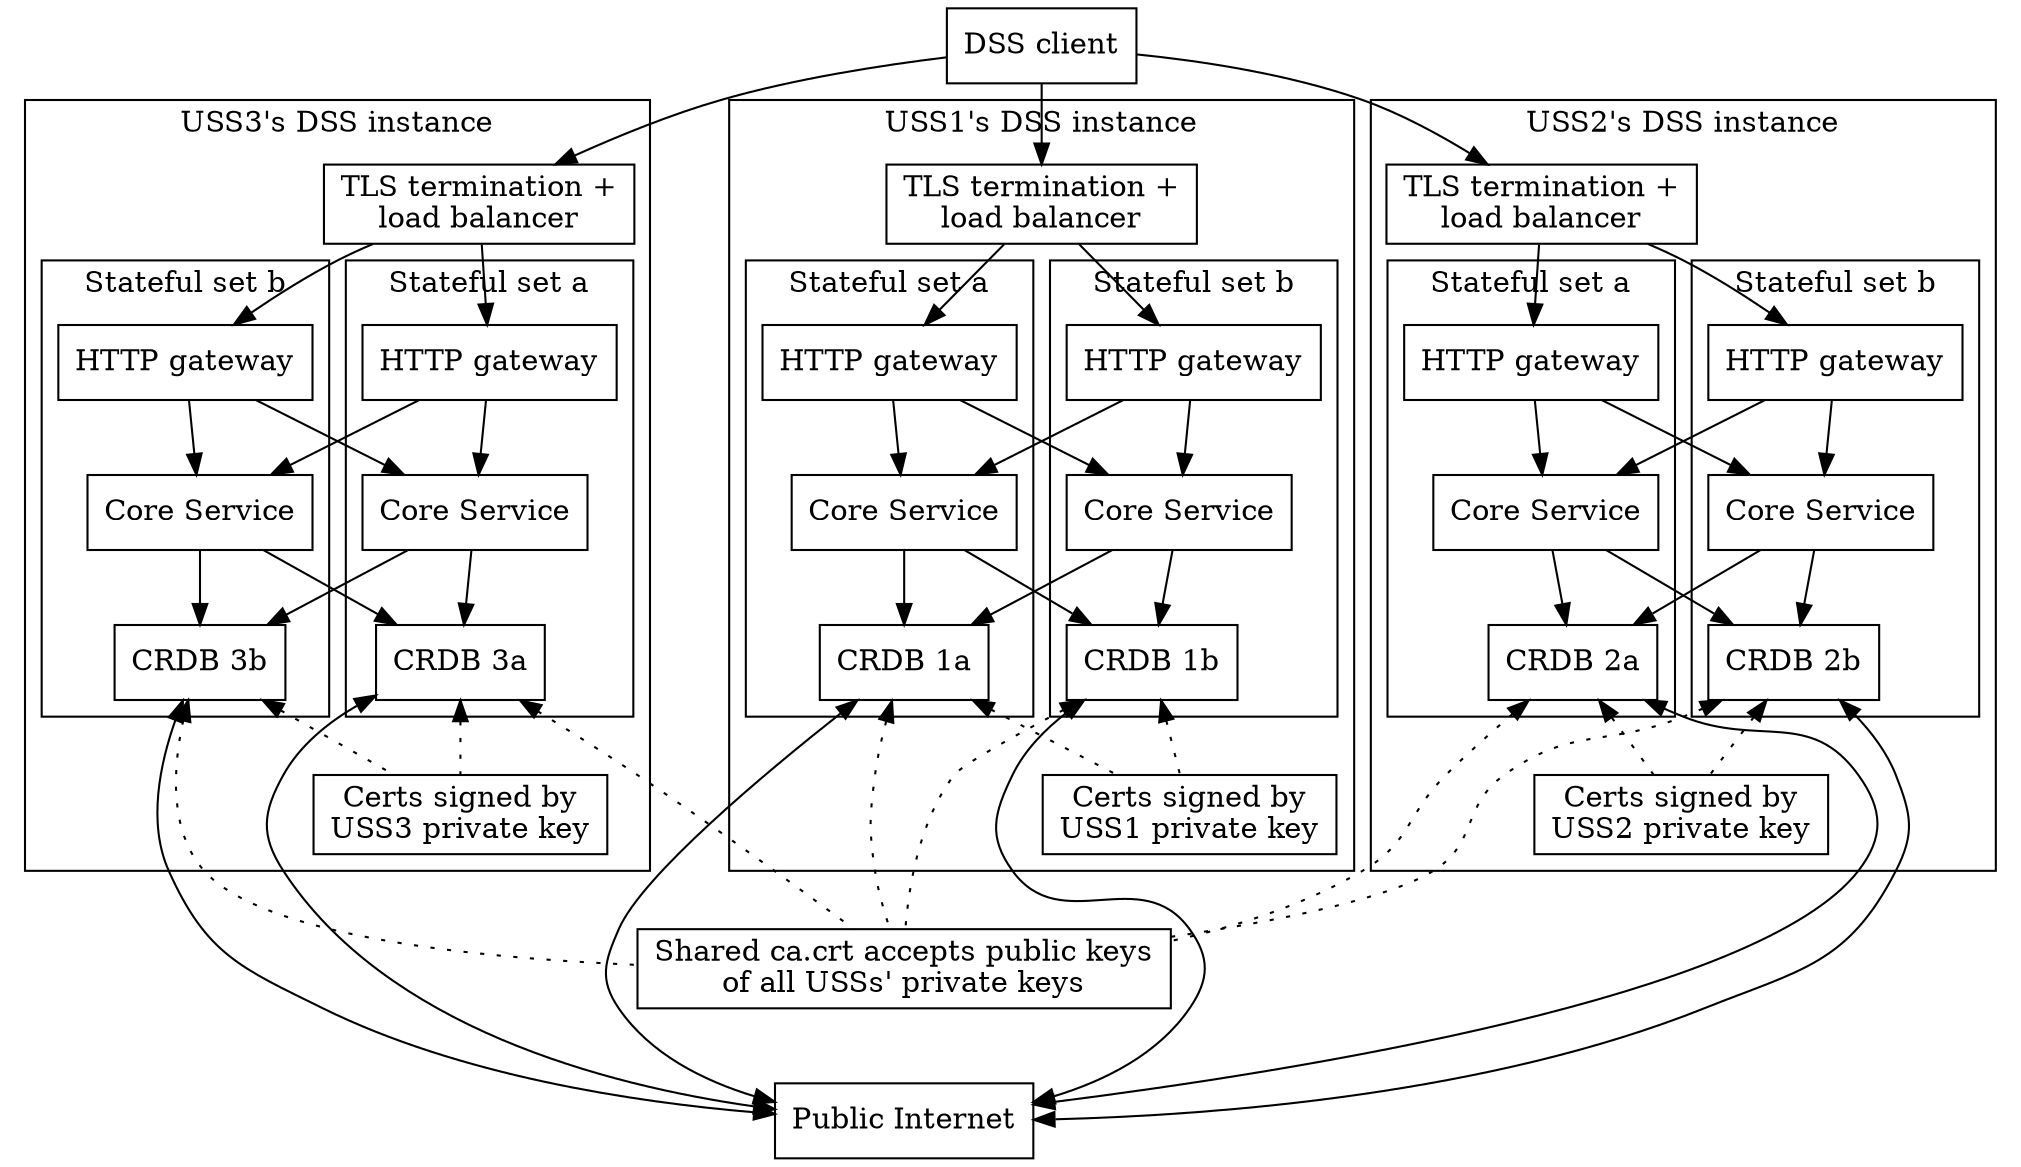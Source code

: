 // To render:
//   dot -Tpng -ogenerated/pool_architecture.png pool_architecture.gv
digraph G {
    node [shape=box];

    DSSClient [label="DSS client"]

    LoadBalancer1 [label="TLS termination +\nload balancer"]
    HTTPGateway1a [label="HTTP gateway"];
    HTTPGateway1b [label="HTTP gateway"];
    CoreService1a [label="Core Service"];
    CoreService1b [label="Core Service"];
    CRDB1a [label="CRDB 1a"];
    CRDB1b [label="CRDB 1b"];
    PrivateKey1 [label="Certs signed by\nUSS1 private key"]

    LoadBalancer2 [label="TLS termination +\nload balancer"]
    HTTPGateway2a [label="HTTP gateway"];
    HTTPGateway2b [label="HTTP gateway"];
    CoreService2a [label="Core Service"];
    CoreService2b [label="Core Service"];
    CRDB2a [label="CRDB 2a"];
    CRDB2b [label="CRDB 2b"];
    PrivateKey2 [label="Certs signed by\nUSS2 private key"]

    LoadBalancer3 [label="TLS termination +\nload balancer"]
    HTTPGateway3a [label="HTTP gateway"];
    HTTPGateway3b [label="HTTP gateway"];
    CoreService3a [label="Core Service"];
    CoreService3b [label="Core Service"];
    CRDB3a [label="CRDB 3a"];
    CRDB3b [label="CRDB 3b"];
    PrivateKey3 [label="Certs signed by\nUSS3 private key"]

    Certs [label="Shared ca.crt accepts public keys\nof all USSs' private keys"];
    PublicInternet [label="Public Internet"];

    subgraph cluster_0 {
    label="USS1's DSS instance"
    subgraph cluster_1 {
    label="Stateful set a";
    HTTPGateway1a -> CoreService1a -> CRDB1a;
    }
    subgraph cluster_2 {
    label="Stateful set b";
    HTTPGateway1b -> CoreService1b -> CRDB1b;
    }
    CRDB1a -> PrivateKey1 [dir=back,style=dotted];
    CRDB1b -> PrivateKey1 [dir=back,style=dotted];
    HTTPGateway1a -> CoreService1b -> CRDB1a;
    HTTPGateway1b -> CoreService1a -> CRDB1b;
    LoadBalancer1 -> HTTPGateway1a
    LoadBalancer1 -> HTTPGateway1b
    }

    subgraph cluster_4 {
    label="USS2's DSS instance"
    subgraph cluster_5 {
    label="Stateful set a";
    HTTPGateway2a -> CoreService2a -> CRDB2a;
    }
    subgraph cluster_6 {
    label="Stateful set b";
    HTTPGateway2b -> CoreService2b -> CRDB2b;
    }
    CRDB2a -> PrivateKey2 [dir=back,style=dotted];
    CRDB2b -> PrivateKey2 [dir=back,style=dotted];
    HTTPGateway2a -> CoreService2b -> CRDB2a;
    HTTPGateway2b -> CoreService2a -> CRDB2b;
    LoadBalancer2 -> HTTPGateway2a
    LoadBalancer2 -> HTTPGateway2b
    }

    subgraph cluster_8 {
    label="USS3's DSS instance"
    subgraph cluster_9 {
    label="Stateful set a";
    HTTPGateway3a -> CoreService3a -> CRDB3a;
    }
    subgraph cluster_10 {
    label="Stateful set b";
    HTTPGateway3b -> CoreService3b -> CRDB3b;
    }
    CRDB3a -> PrivateKey3 [dir=back,style=dotted];
    CRDB3b -> PrivateKey3 [dir=back,style=dotted];
    HTTPGateway3a -> CoreService3b -> CRDB3a;
    HTTPGateway3b -> CoreService3a -> CRDB3b;
    LoadBalancer3 -> HTTPGateway3a
    LoadBalancer3 -> HTTPGateway3b
    }

    DSSClient -> LoadBalancer1;
    DSSClient -> LoadBalancer2;
    DSSClient -> LoadBalancer3;

    CRDB1a -> Certs [dir=back,style=dotted];
    CRDB1b -> Certs [dir=back,style=dotted];
    CRDB2a -> Certs [dir=back,style=dotted];
    CRDB2b -> Certs [dir=back,style=dotted];
    CRDB3a -> Certs [dir=back,style=dotted];
    CRDB3b -> Certs [dir=back,style=dotted];

    CRDB1a -> PublicInternet [dir=both];
    CRDB1b -> PublicInternet [dir=both];
    CRDB2a -> PublicInternet [dir=both];
    CRDB2b -> PublicInternet [dir=both];
    CRDB3a -> PublicInternet [dir=both];
    CRDB3b -> PublicInternet [dir=both];

    PrivateKey1 -> Certs [dir=none,color=transparent];
    PrivateKey2 -> Certs [dir=none,color=transparent];
    PrivateKey3 -> Certs [dir=none,color=transparent];
    Certs -> PublicInternet [dir=none,color=transparent];
}
